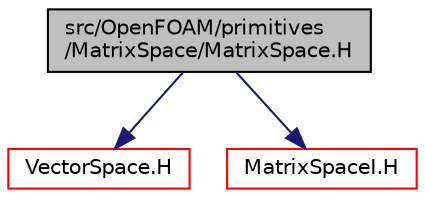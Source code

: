 digraph "src/OpenFOAM/primitives/MatrixSpace/MatrixSpace.H"
{
  bgcolor="transparent";
  edge [fontname="Helvetica",fontsize="10",labelfontname="Helvetica",labelfontsize="10"];
  node [fontname="Helvetica",fontsize="10",shape=record];
  Node1 [label="src/OpenFOAM/primitives\l/MatrixSpace/MatrixSpace.H",height=0.2,width=0.4,color="black", fillcolor="grey75", style="filled", fontcolor="black"];
  Node1 -> Node2 [color="midnightblue",fontsize="10",style="solid",fontname="Helvetica"];
  Node2 [label="VectorSpace.H",height=0.2,width=0.4,color="red",URL="$a09270.html"];
  Node1 -> Node3 [color="midnightblue",fontsize="10",style="solid",fontname="Helvetica"];
  Node3 [label="MatrixSpaceI.H",height=0.2,width=0.4,color="red",URL="$a09094.html"];
}
